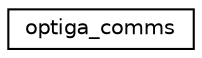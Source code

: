 digraph "Graphical Class Hierarchy"
{
 // LATEX_PDF_SIZE
  edge [fontname="Helvetica",fontsize="10",labelfontname="Helvetica",labelfontsize="10"];
  node [fontname="Helvetica",fontsize="10",shape=record];
  rankdir="LR";
  Node0 [label="optiga_comms",height=0.2,width=0.4,color="black", fillcolor="white", style="filled",URL="$de/dc7/structoptiga__comms.html",tooltip="Optiga comms structure."];
}
